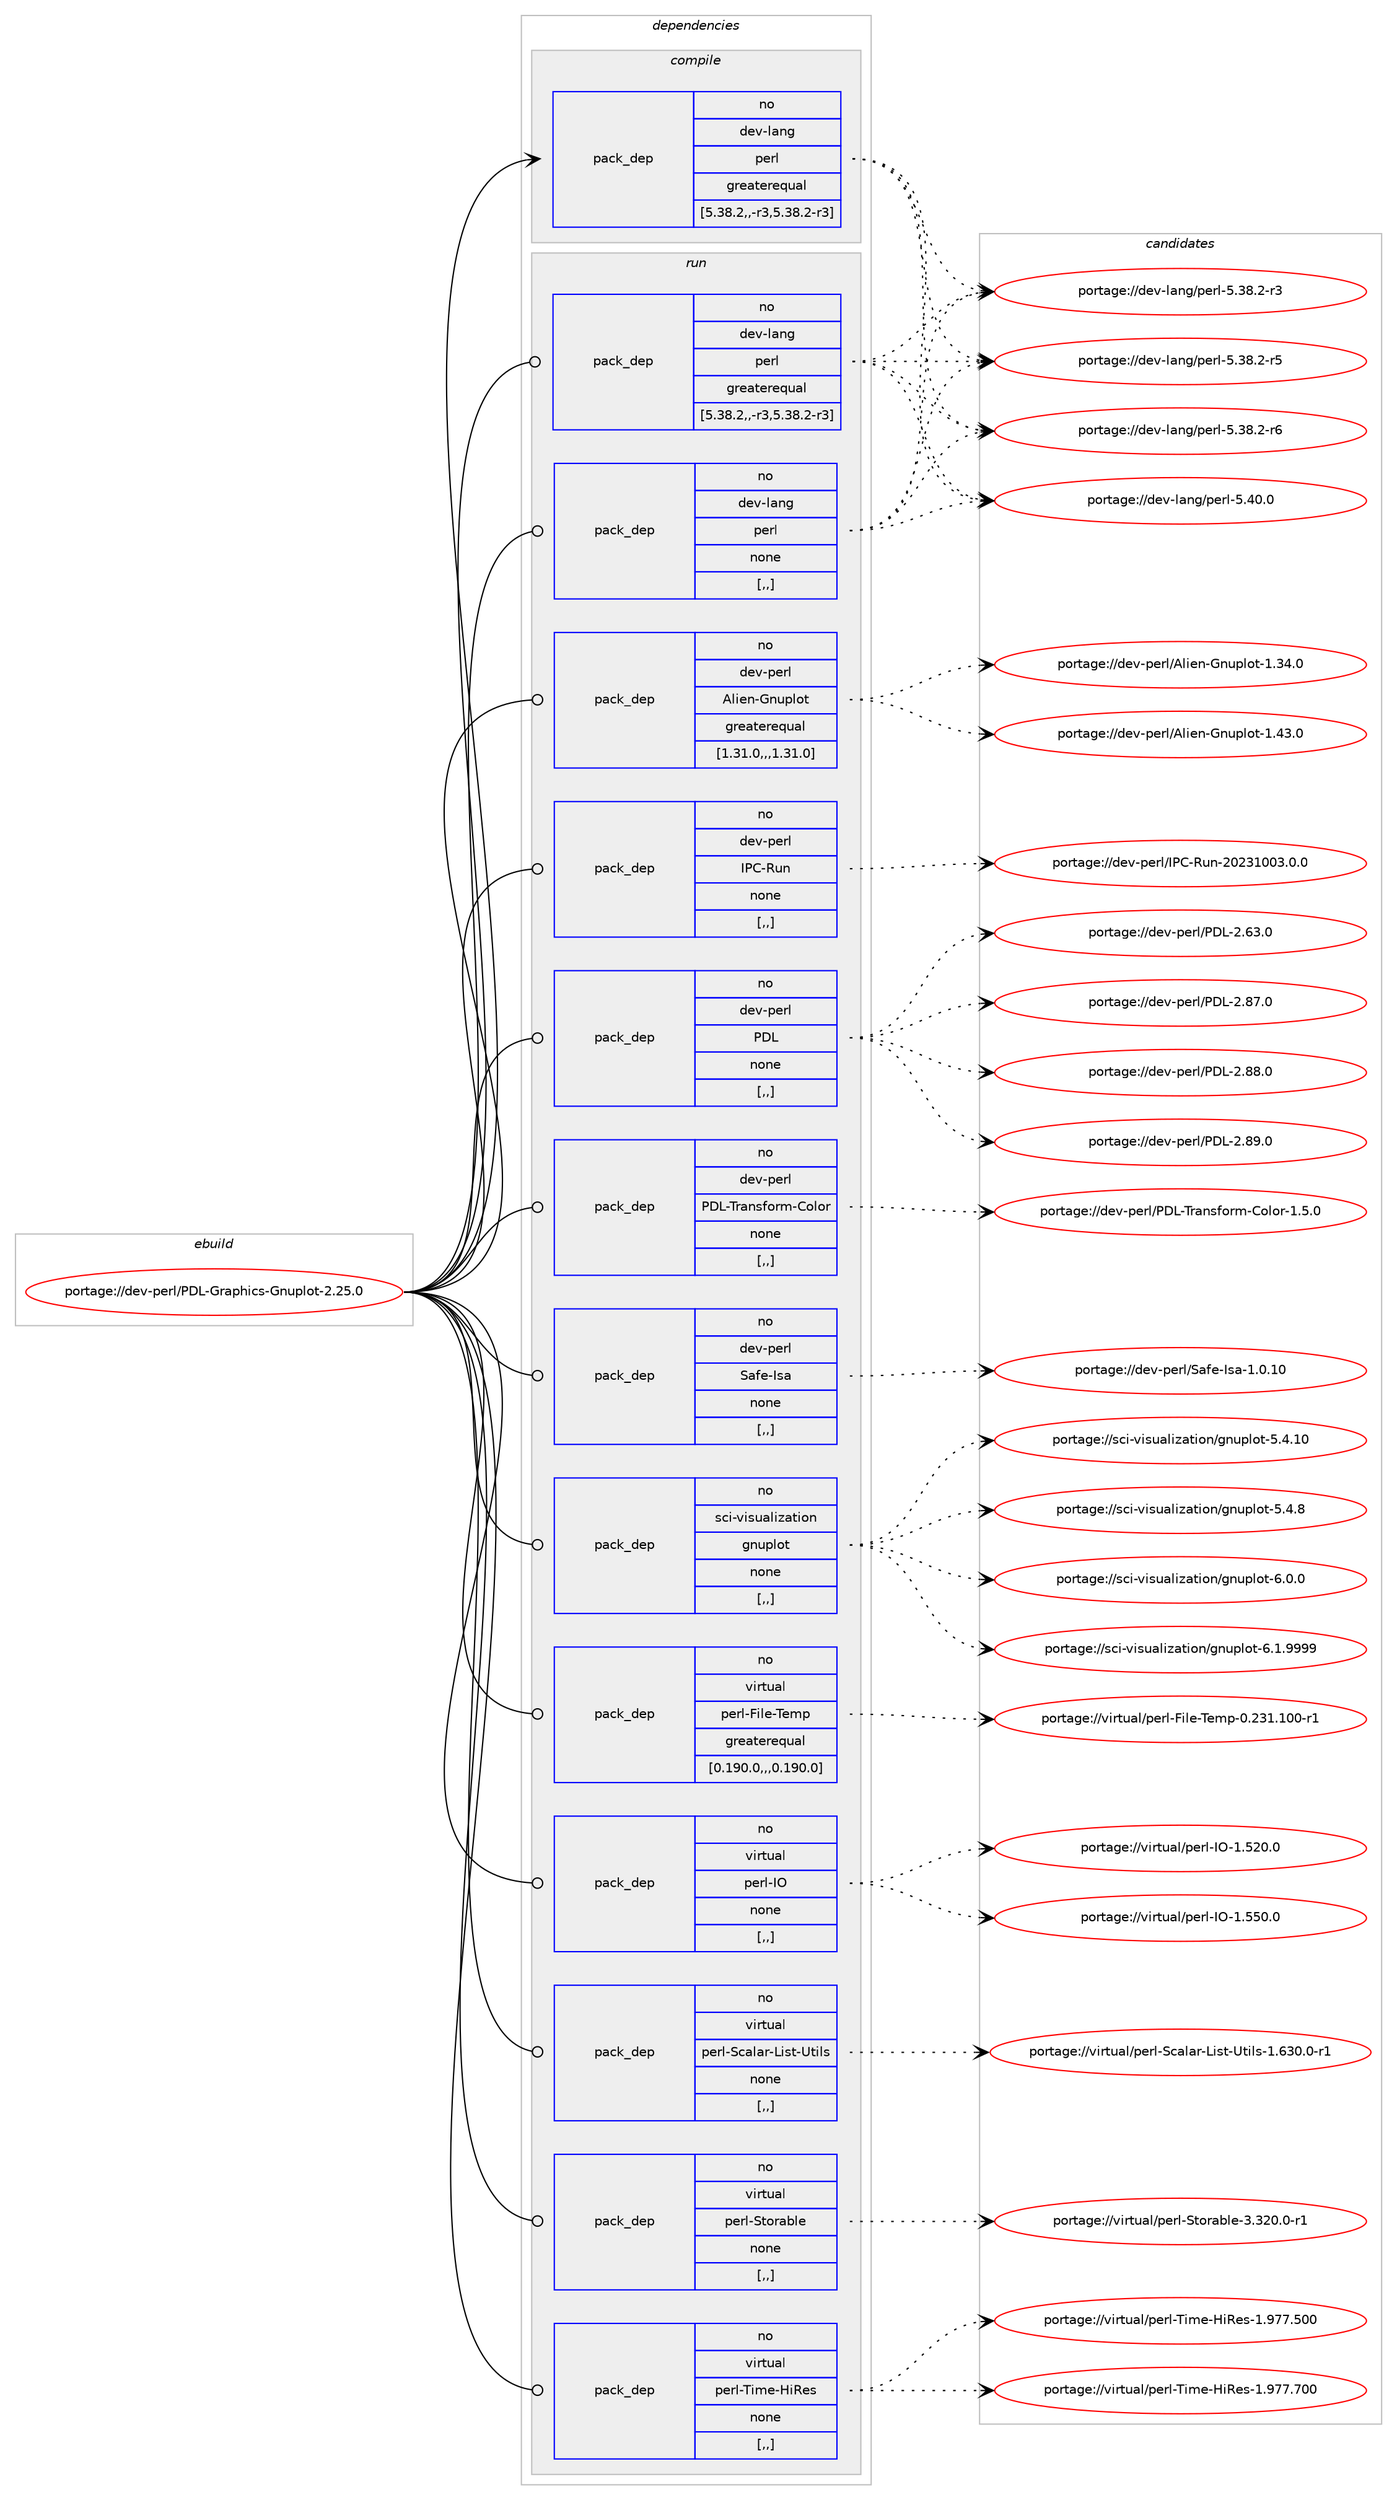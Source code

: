 digraph prolog {

# *************
# Graph options
# *************

newrank=true;
concentrate=true;
compound=true;
graph [rankdir=LR,fontname=Helvetica,fontsize=10,ranksep=1.5];#, ranksep=2.5, nodesep=0.2];
edge  [arrowhead=vee];
node  [fontname=Helvetica,fontsize=10];

# **********
# The ebuild
# **********

subgraph cluster_leftcol {
color=gray;
rank=same;
label=<<i>ebuild</i>>;
id [label="portage://dev-perl/PDL-Graphics-Gnuplot-2.25.0", color=red, width=4, href="../dev-perl/PDL-Graphics-Gnuplot-2.25.0.svg"];
}

# ****************
# The dependencies
# ****************

subgraph cluster_midcol {
color=gray;
label=<<i>dependencies</i>>;
subgraph cluster_compile {
fillcolor="#eeeeee";
style=filled;
label=<<i>compile</i>>;
subgraph pack101415 {
dependency131734 [label=<<TABLE BORDER="0" CELLBORDER="1" CELLSPACING="0" CELLPADDING="4" WIDTH="220"><TR><TD ROWSPAN="6" CELLPADDING="30">pack_dep</TD></TR><TR><TD WIDTH="110">no</TD></TR><TR><TD>dev-lang</TD></TR><TR><TD>perl</TD></TR><TR><TD>greaterequal</TD></TR><TR><TD>[5.38.2,,-r3,5.38.2-r3]</TD></TR></TABLE>>, shape=none, color=blue];
}
id:e -> dependency131734:w [weight=20,style="solid",arrowhead="vee"];
}
subgraph cluster_compileandrun {
fillcolor="#eeeeee";
style=filled;
label=<<i>compile and run</i>>;
}
subgraph cluster_run {
fillcolor="#eeeeee";
style=filled;
label=<<i>run</i>>;
subgraph pack101416 {
dependency131735 [label=<<TABLE BORDER="0" CELLBORDER="1" CELLSPACING="0" CELLPADDING="4" WIDTH="220"><TR><TD ROWSPAN="6" CELLPADDING="30">pack_dep</TD></TR><TR><TD WIDTH="110">no</TD></TR><TR><TD>dev-lang</TD></TR><TR><TD>perl</TD></TR><TR><TD>greaterequal</TD></TR><TR><TD>[5.38.2,,-r3,5.38.2-r3]</TD></TR></TABLE>>, shape=none, color=blue];
}
id:e -> dependency131735:w [weight=20,style="solid",arrowhead="odot"];
subgraph pack101417 {
dependency131736 [label=<<TABLE BORDER="0" CELLBORDER="1" CELLSPACING="0" CELLPADDING="4" WIDTH="220"><TR><TD ROWSPAN="6" CELLPADDING="30">pack_dep</TD></TR><TR><TD WIDTH="110">no</TD></TR><TR><TD>dev-lang</TD></TR><TR><TD>perl</TD></TR><TR><TD>none</TD></TR><TR><TD>[,,]</TD></TR></TABLE>>, shape=none, color=blue];
}
id:e -> dependency131736:w [weight=20,style="solid",arrowhead="odot"];
subgraph pack101418 {
dependency131737 [label=<<TABLE BORDER="0" CELLBORDER="1" CELLSPACING="0" CELLPADDING="4" WIDTH="220"><TR><TD ROWSPAN="6" CELLPADDING="30">pack_dep</TD></TR><TR><TD WIDTH="110">no</TD></TR><TR><TD>dev-perl</TD></TR><TR><TD>Alien-Gnuplot</TD></TR><TR><TD>greaterequal</TD></TR><TR><TD>[1.31.0,,,1.31.0]</TD></TR></TABLE>>, shape=none, color=blue];
}
id:e -> dependency131737:w [weight=20,style="solid",arrowhead="odot"];
subgraph pack101419 {
dependency131738 [label=<<TABLE BORDER="0" CELLBORDER="1" CELLSPACING="0" CELLPADDING="4" WIDTH="220"><TR><TD ROWSPAN="6" CELLPADDING="30">pack_dep</TD></TR><TR><TD WIDTH="110">no</TD></TR><TR><TD>dev-perl</TD></TR><TR><TD>IPC-Run</TD></TR><TR><TD>none</TD></TR><TR><TD>[,,]</TD></TR></TABLE>>, shape=none, color=blue];
}
id:e -> dependency131738:w [weight=20,style="solid",arrowhead="odot"];
subgraph pack101420 {
dependency131739 [label=<<TABLE BORDER="0" CELLBORDER="1" CELLSPACING="0" CELLPADDING="4" WIDTH="220"><TR><TD ROWSPAN="6" CELLPADDING="30">pack_dep</TD></TR><TR><TD WIDTH="110">no</TD></TR><TR><TD>dev-perl</TD></TR><TR><TD>PDL</TD></TR><TR><TD>none</TD></TR><TR><TD>[,,]</TD></TR></TABLE>>, shape=none, color=blue];
}
id:e -> dependency131739:w [weight=20,style="solid",arrowhead="odot"];
subgraph pack101421 {
dependency131740 [label=<<TABLE BORDER="0" CELLBORDER="1" CELLSPACING="0" CELLPADDING="4" WIDTH="220"><TR><TD ROWSPAN="6" CELLPADDING="30">pack_dep</TD></TR><TR><TD WIDTH="110">no</TD></TR><TR><TD>dev-perl</TD></TR><TR><TD>PDL-Transform-Color</TD></TR><TR><TD>none</TD></TR><TR><TD>[,,]</TD></TR></TABLE>>, shape=none, color=blue];
}
id:e -> dependency131740:w [weight=20,style="solid",arrowhead="odot"];
subgraph pack101422 {
dependency131741 [label=<<TABLE BORDER="0" CELLBORDER="1" CELLSPACING="0" CELLPADDING="4" WIDTH="220"><TR><TD ROWSPAN="6" CELLPADDING="30">pack_dep</TD></TR><TR><TD WIDTH="110">no</TD></TR><TR><TD>dev-perl</TD></TR><TR><TD>Safe-Isa</TD></TR><TR><TD>none</TD></TR><TR><TD>[,,]</TD></TR></TABLE>>, shape=none, color=blue];
}
id:e -> dependency131741:w [weight=20,style="solid",arrowhead="odot"];
subgraph pack101423 {
dependency131742 [label=<<TABLE BORDER="0" CELLBORDER="1" CELLSPACING="0" CELLPADDING="4" WIDTH="220"><TR><TD ROWSPAN="6" CELLPADDING="30">pack_dep</TD></TR><TR><TD WIDTH="110">no</TD></TR><TR><TD>sci-visualization</TD></TR><TR><TD>gnuplot</TD></TR><TR><TD>none</TD></TR><TR><TD>[,,]</TD></TR></TABLE>>, shape=none, color=blue];
}
id:e -> dependency131742:w [weight=20,style="solid",arrowhead="odot"];
subgraph pack101424 {
dependency131743 [label=<<TABLE BORDER="0" CELLBORDER="1" CELLSPACING="0" CELLPADDING="4" WIDTH="220"><TR><TD ROWSPAN="6" CELLPADDING="30">pack_dep</TD></TR><TR><TD WIDTH="110">no</TD></TR><TR><TD>virtual</TD></TR><TR><TD>perl-File-Temp</TD></TR><TR><TD>greaterequal</TD></TR><TR><TD>[0.190.0,,,0.190.0]</TD></TR></TABLE>>, shape=none, color=blue];
}
id:e -> dependency131743:w [weight=20,style="solid",arrowhead="odot"];
subgraph pack101425 {
dependency131744 [label=<<TABLE BORDER="0" CELLBORDER="1" CELLSPACING="0" CELLPADDING="4" WIDTH="220"><TR><TD ROWSPAN="6" CELLPADDING="30">pack_dep</TD></TR><TR><TD WIDTH="110">no</TD></TR><TR><TD>virtual</TD></TR><TR><TD>perl-IO</TD></TR><TR><TD>none</TD></TR><TR><TD>[,,]</TD></TR></TABLE>>, shape=none, color=blue];
}
id:e -> dependency131744:w [weight=20,style="solid",arrowhead="odot"];
subgraph pack101426 {
dependency131745 [label=<<TABLE BORDER="0" CELLBORDER="1" CELLSPACING="0" CELLPADDING="4" WIDTH="220"><TR><TD ROWSPAN="6" CELLPADDING="30">pack_dep</TD></TR><TR><TD WIDTH="110">no</TD></TR><TR><TD>virtual</TD></TR><TR><TD>perl-Scalar-List-Utils</TD></TR><TR><TD>none</TD></TR><TR><TD>[,,]</TD></TR></TABLE>>, shape=none, color=blue];
}
id:e -> dependency131745:w [weight=20,style="solid",arrowhead="odot"];
subgraph pack101427 {
dependency131746 [label=<<TABLE BORDER="0" CELLBORDER="1" CELLSPACING="0" CELLPADDING="4" WIDTH="220"><TR><TD ROWSPAN="6" CELLPADDING="30">pack_dep</TD></TR><TR><TD WIDTH="110">no</TD></TR><TR><TD>virtual</TD></TR><TR><TD>perl-Storable</TD></TR><TR><TD>none</TD></TR><TR><TD>[,,]</TD></TR></TABLE>>, shape=none, color=blue];
}
id:e -> dependency131746:w [weight=20,style="solid",arrowhead="odot"];
subgraph pack101428 {
dependency131747 [label=<<TABLE BORDER="0" CELLBORDER="1" CELLSPACING="0" CELLPADDING="4" WIDTH="220"><TR><TD ROWSPAN="6" CELLPADDING="30">pack_dep</TD></TR><TR><TD WIDTH="110">no</TD></TR><TR><TD>virtual</TD></TR><TR><TD>perl-Time-HiRes</TD></TR><TR><TD>none</TD></TR><TR><TD>[,,]</TD></TR></TABLE>>, shape=none, color=blue];
}
id:e -> dependency131747:w [weight=20,style="solid",arrowhead="odot"];
}
}

# **************
# The candidates
# **************

subgraph cluster_choices {
rank=same;
color=gray;
label=<<i>candidates</i>>;

subgraph choice101415 {
color=black;
nodesep=1;
choice100101118451089711010347112101114108455346515646504511451 [label="portage://dev-lang/perl-5.38.2-r3", color=red, width=4,href="../dev-lang/perl-5.38.2-r3.svg"];
choice100101118451089711010347112101114108455346515646504511453 [label="portage://dev-lang/perl-5.38.2-r5", color=red, width=4,href="../dev-lang/perl-5.38.2-r5.svg"];
choice100101118451089711010347112101114108455346515646504511454 [label="portage://dev-lang/perl-5.38.2-r6", color=red, width=4,href="../dev-lang/perl-5.38.2-r6.svg"];
choice10010111845108971101034711210111410845534652484648 [label="portage://dev-lang/perl-5.40.0", color=red, width=4,href="../dev-lang/perl-5.40.0.svg"];
dependency131734:e -> choice100101118451089711010347112101114108455346515646504511451:w [style=dotted,weight="100"];
dependency131734:e -> choice100101118451089711010347112101114108455346515646504511453:w [style=dotted,weight="100"];
dependency131734:e -> choice100101118451089711010347112101114108455346515646504511454:w [style=dotted,weight="100"];
dependency131734:e -> choice10010111845108971101034711210111410845534652484648:w [style=dotted,weight="100"];
}
subgraph choice101416 {
color=black;
nodesep=1;
choice100101118451089711010347112101114108455346515646504511451 [label="portage://dev-lang/perl-5.38.2-r3", color=red, width=4,href="../dev-lang/perl-5.38.2-r3.svg"];
choice100101118451089711010347112101114108455346515646504511453 [label="portage://dev-lang/perl-5.38.2-r5", color=red, width=4,href="../dev-lang/perl-5.38.2-r5.svg"];
choice100101118451089711010347112101114108455346515646504511454 [label="portage://dev-lang/perl-5.38.2-r6", color=red, width=4,href="../dev-lang/perl-5.38.2-r6.svg"];
choice10010111845108971101034711210111410845534652484648 [label="portage://dev-lang/perl-5.40.0", color=red, width=4,href="../dev-lang/perl-5.40.0.svg"];
dependency131735:e -> choice100101118451089711010347112101114108455346515646504511451:w [style=dotted,weight="100"];
dependency131735:e -> choice100101118451089711010347112101114108455346515646504511453:w [style=dotted,weight="100"];
dependency131735:e -> choice100101118451089711010347112101114108455346515646504511454:w [style=dotted,weight="100"];
dependency131735:e -> choice10010111845108971101034711210111410845534652484648:w [style=dotted,weight="100"];
}
subgraph choice101417 {
color=black;
nodesep=1;
choice100101118451089711010347112101114108455346515646504511451 [label="portage://dev-lang/perl-5.38.2-r3", color=red, width=4,href="../dev-lang/perl-5.38.2-r3.svg"];
choice100101118451089711010347112101114108455346515646504511453 [label="portage://dev-lang/perl-5.38.2-r5", color=red, width=4,href="../dev-lang/perl-5.38.2-r5.svg"];
choice100101118451089711010347112101114108455346515646504511454 [label="portage://dev-lang/perl-5.38.2-r6", color=red, width=4,href="../dev-lang/perl-5.38.2-r6.svg"];
choice10010111845108971101034711210111410845534652484648 [label="portage://dev-lang/perl-5.40.0", color=red, width=4,href="../dev-lang/perl-5.40.0.svg"];
dependency131736:e -> choice100101118451089711010347112101114108455346515646504511451:w [style=dotted,weight="100"];
dependency131736:e -> choice100101118451089711010347112101114108455346515646504511453:w [style=dotted,weight="100"];
dependency131736:e -> choice100101118451089711010347112101114108455346515646504511454:w [style=dotted,weight="100"];
dependency131736:e -> choice10010111845108971101034711210111410845534652484648:w [style=dotted,weight="100"];
}
subgraph choice101418 {
color=black;
nodesep=1;
choice100101118451121011141084765108105101110457111011711210811111645494651524648 [label="portage://dev-perl/Alien-Gnuplot-1.34.0", color=red, width=4,href="../dev-perl/Alien-Gnuplot-1.34.0.svg"];
choice100101118451121011141084765108105101110457111011711210811111645494652514648 [label="portage://dev-perl/Alien-Gnuplot-1.43.0", color=red, width=4,href="../dev-perl/Alien-Gnuplot-1.43.0.svg"];
dependency131737:e -> choice100101118451121011141084765108105101110457111011711210811111645494651524648:w [style=dotted,weight="100"];
dependency131737:e -> choice100101118451121011141084765108105101110457111011711210811111645494652514648:w [style=dotted,weight="100"];
}
subgraph choice101419 {
color=black;
nodesep=1;
choice1001011184511210111410847738067458211711045504850514948485146484648 [label="portage://dev-perl/IPC-Run-20231003.0.0", color=red, width=4,href="../dev-perl/IPC-Run-20231003.0.0.svg"];
dependency131738:e -> choice1001011184511210111410847738067458211711045504850514948485146484648:w [style=dotted,weight="100"];
}
subgraph choice101420 {
color=black;
nodesep=1;
choice100101118451121011141084780687645504654514648 [label="portage://dev-perl/PDL-2.63.0", color=red, width=4,href="../dev-perl/PDL-2.63.0.svg"];
choice100101118451121011141084780687645504656554648 [label="portage://dev-perl/PDL-2.87.0", color=red, width=4,href="../dev-perl/PDL-2.87.0.svg"];
choice100101118451121011141084780687645504656564648 [label="portage://dev-perl/PDL-2.88.0", color=red, width=4,href="../dev-perl/PDL-2.88.0.svg"];
choice100101118451121011141084780687645504656574648 [label="portage://dev-perl/PDL-2.89.0", color=red, width=4,href="../dev-perl/PDL-2.89.0.svg"];
dependency131739:e -> choice100101118451121011141084780687645504654514648:w [style=dotted,weight="100"];
dependency131739:e -> choice100101118451121011141084780687645504656554648:w [style=dotted,weight="100"];
dependency131739:e -> choice100101118451121011141084780687645504656564648:w [style=dotted,weight="100"];
dependency131739:e -> choice100101118451121011141084780687645504656574648:w [style=dotted,weight="100"];
}
subgraph choice101421 {
color=black;
nodesep=1;
choice10010111845112101114108478068764584114971101151021111141094567111108111114454946534648 [label="portage://dev-perl/PDL-Transform-Color-1.5.0", color=red, width=4,href="../dev-perl/PDL-Transform-Color-1.5.0.svg"];
dependency131740:e -> choice10010111845112101114108478068764584114971101151021111141094567111108111114454946534648:w [style=dotted,weight="100"];
}
subgraph choice101422 {
color=black;
nodesep=1;
choice1001011184511210111410847839710210145731159745494648464948 [label="portage://dev-perl/Safe-Isa-1.0.10", color=red, width=4,href="../dev-perl/Safe-Isa-1.0.10.svg"];
dependency131741:e -> choice1001011184511210111410847839710210145731159745494648464948:w [style=dotted,weight="100"];
}
subgraph choice101423 {
color=black;
nodesep=1;
choice115991054511810511511797108105122971161051111104710311011711210811111645534652464948 [label="portage://sci-visualization/gnuplot-5.4.10", color=red, width=4,href="../sci-visualization/gnuplot-5.4.10.svg"];
choice1159910545118105115117971081051229711610511111047103110117112108111116455346524656 [label="portage://sci-visualization/gnuplot-5.4.8", color=red, width=4,href="../sci-visualization/gnuplot-5.4.8.svg"];
choice1159910545118105115117971081051229711610511111047103110117112108111116455446484648 [label="portage://sci-visualization/gnuplot-6.0.0", color=red, width=4,href="../sci-visualization/gnuplot-6.0.0.svg"];
choice1159910545118105115117971081051229711610511111047103110117112108111116455446494657575757 [label="portage://sci-visualization/gnuplot-6.1.9999", color=red, width=4,href="../sci-visualization/gnuplot-6.1.9999.svg"];
dependency131742:e -> choice115991054511810511511797108105122971161051111104710311011711210811111645534652464948:w [style=dotted,weight="100"];
dependency131742:e -> choice1159910545118105115117971081051229711610511111047103110117112108111116455346524656:w [style=dotted,weight="100"];
dependency131742:e -> choice1159910545118105115117971081051229711610511111047103110117112108111116455446484648:w [style=dotted,weight="100"];
dependency131742:e -> choice1159910545118105115117971081051229711610511111047103110117112108111116455446494657575757:w [style=dotted,weight="100"];
}
subgraph choice101424 {
color=black;
nodesep=1;
choice118105114116117971084711210111410845701051081014584101109112454846505149464948484511449 [label="portage://virtual/perl-File-Temp-0.231.100-r1", color=red, width=4,href="../virtual/perl-File-Temp-0.231.100-r1.svg"];
dependency131743:e -> choice118105114116117971084711210111410845701051081014584101109112454846505149464948484511449:w [style=dotted,weight="100"];
}
subgraph choice101425 {
color=black;
nodesep=1;
choice11810511411611797108471121011141084573794549465350484648 [label="portage://virtual/perl-IO-1.520.0", color=red, width=4,href="../virtual/perl-IO-1.520.0.svg"];
choice11810511411611797108471121011141084573794549465353484648 [label="portage://virtual/perl-IO-1.550.0", color=red, width=4,href="../virtual/perl-IO-1.550.0.svg"];
dependency131744:e -> choice11810511411611797108471121011141084573794549465350484648:w [style=dotted,weight="100"];
dependency131744:e -> choice11810511411611797108471121011141084573794549465353484648:w [style=dotted,weight="100"];
}
subgraph choice101426 {
color=black;
nodesep=1;
choice118105114116117971084711210111410845839997108971144576105115116458511610510811545494654514846484511449 [label="portage://virtual/perl-Scalar-List-Utils-1.630.0-r1", color=red, width=4,href="../virtual/perl-Scalar-List-Utils-1.630.0-r1.svg"];
dependency131745:e -> choice118105114116117971084711210111410845839997108971144576105115116458511610510811545494654514846484511449:w [style=dotted,weight="100"];
}
subgraph choice101427 {
color=black;
nodesep=1;
choice11810511411611797108471121011141084583116111114979810810145514651504846484511449 [label="portage://virtual/perl-Storable-3.320.0-r1", color=red, width=4,href="../virtual/perl-Storable-3.320.0-r1.svg"];
dependency131746:e -> choice11810511411611797108471121011141084583116111114979810810145514651504846484511449:w [style=dotted,weight="100"];
}
subgraph choice101428 {
color=black;
nodesep=1;
choice1181051141161179710847112101114108458410510910145721058210111545494657555546534848 [label="portage://virtual/perl-Time-HiRes-1.977.500", color=red, width=4,href="../virtual/perl-Time-HiRes-1.977.500.svg"];
choice1181051141161179710847112101114108458410510910145721058210111545494657555546554848 [label="portage://virtual/perl-Time-HiRes-1.977.700", color=red, width=4,href="../virtual/perl-Time-HiRes-1.977.700.svg"];
dependency131747:e -> choice1181051141161179710847112101114108458410510910145721058210111545494657555546534848:w [style=dotted,weight="100"];
dependency131747:e -> choice1181051141161179710847112101114108458410510910145721058210111545494657555546554848:w [style=dotted,weight="100"];
}
}

}
